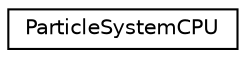 digraph "Graphical Class Hierarchy"
{
  edge [fontname="Helvetica",fontsize="10",labelfontname="Helvetica",labelfontsize="10"];
  node [fontname="Helvetica",fontsize="10",shape=record];
  rankdir="LR";
  Node1 [label="ParticleSystemCPU",height=0.2,width=0.4,color="black", fillcolor="white", style="filled",URL="$class_particle_system_c_p_u.html"];
}
